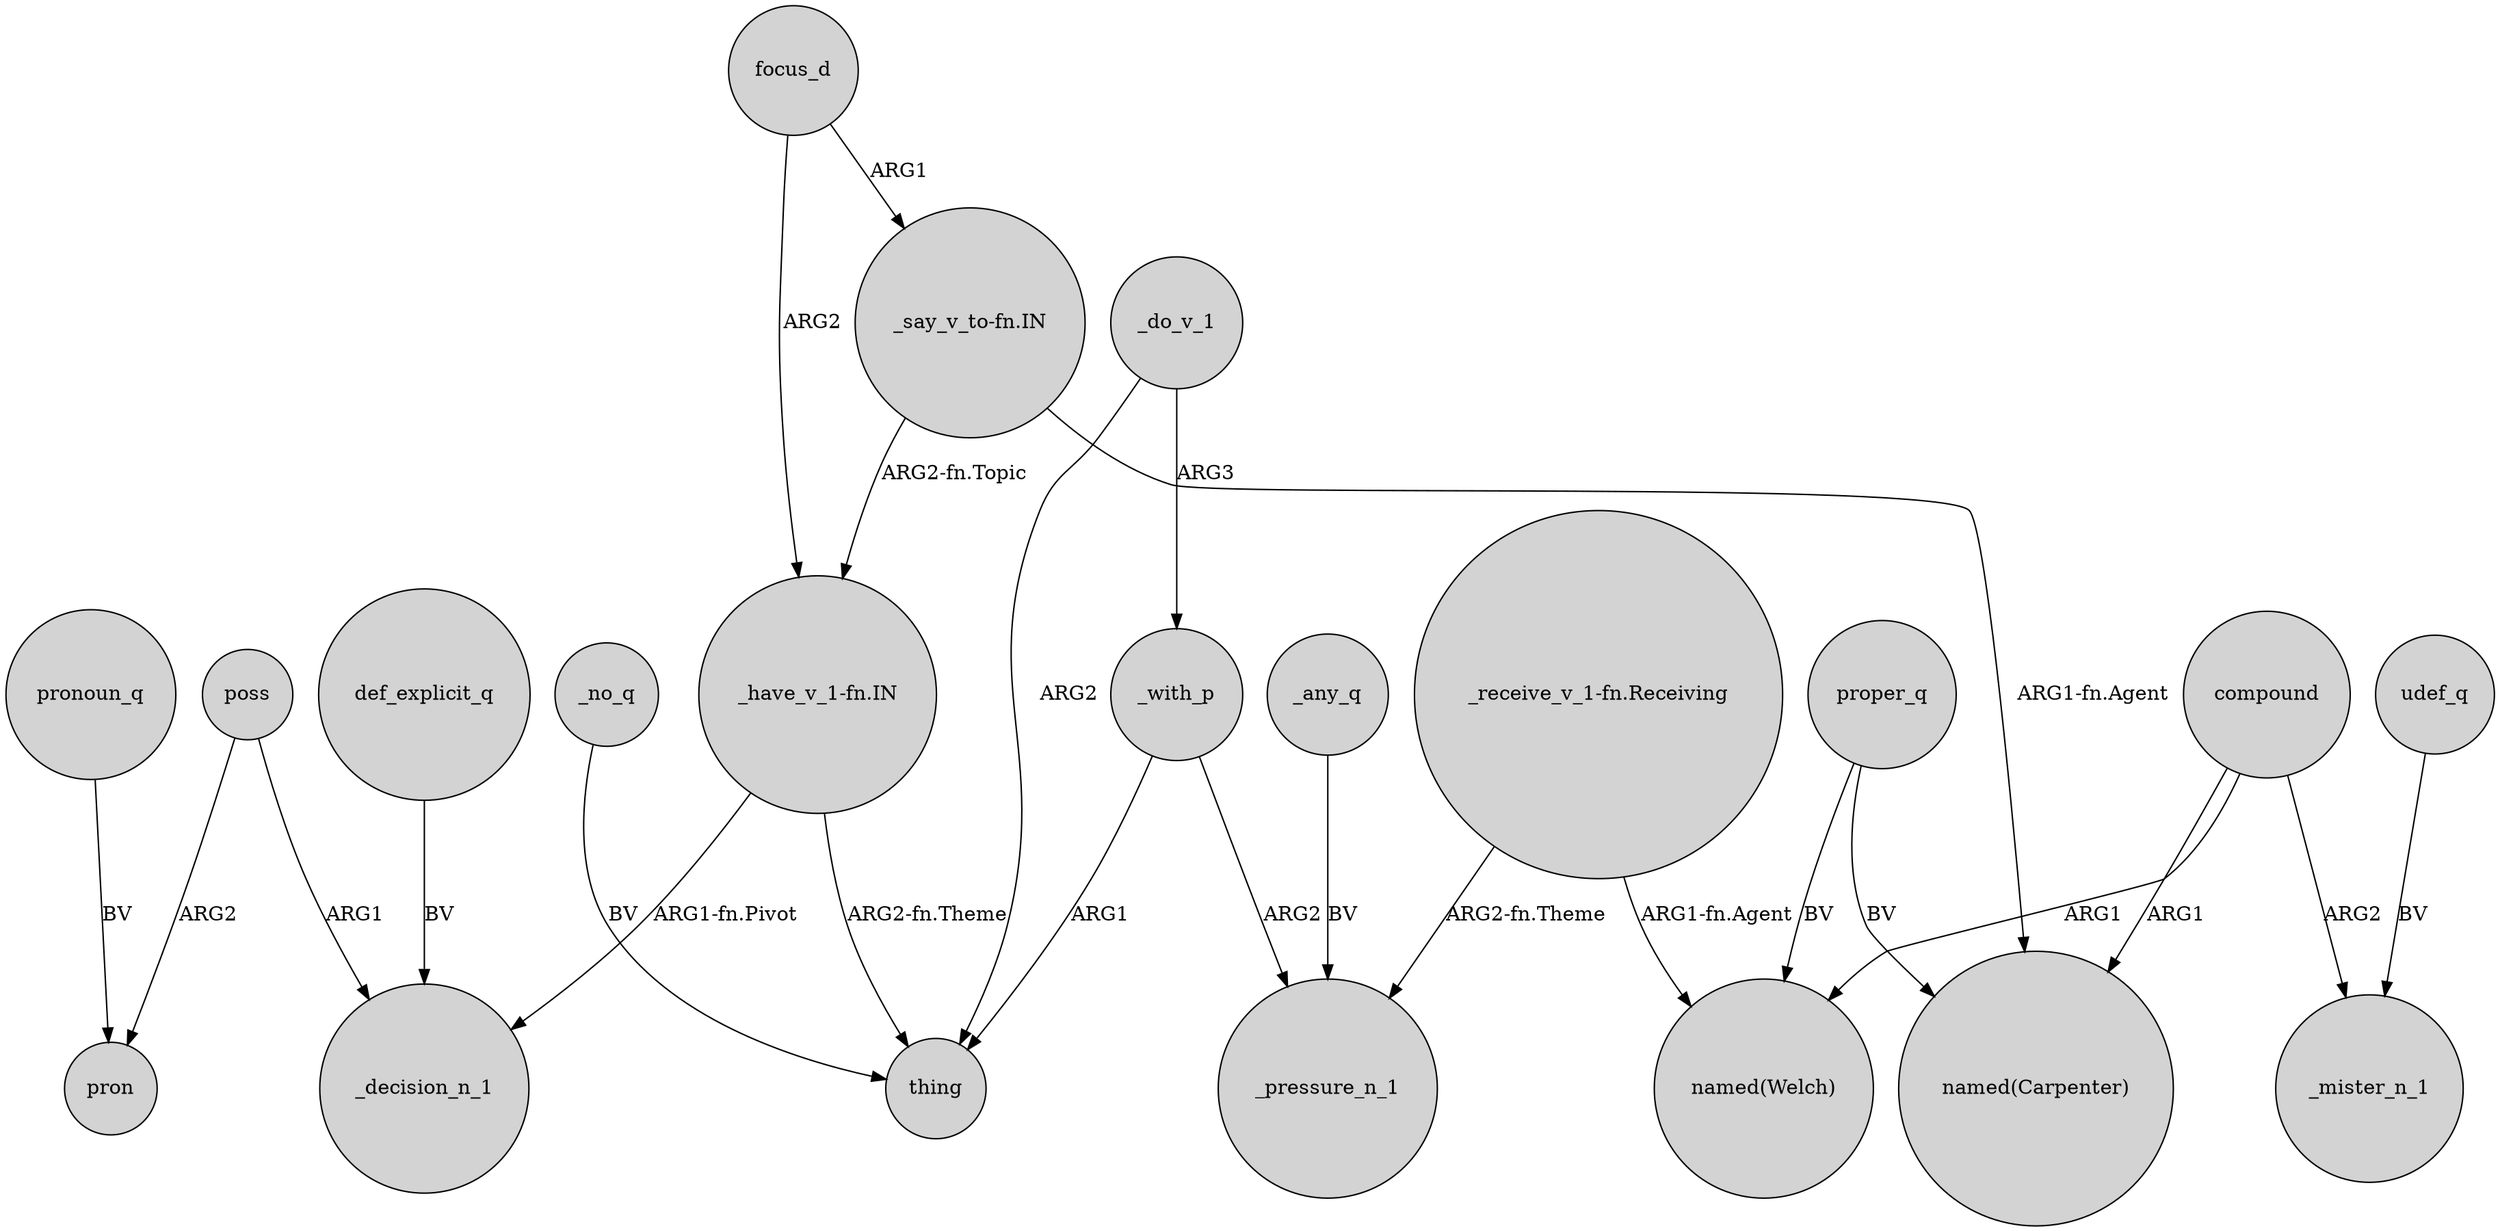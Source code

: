 digraph {
	node [shape=circle style=filled]
	poss -> pron [label=ARG2]
	_with_p -> _pressure_n_1 [label=ARG2]
	focus_d -> "_have_v_1-fn.IN" [label=ARG2]
	compound -> _mister_n_1 [label=ARG2]
	"_say_v_to-fn.IN" -> "named(Carpenter)" [label="ARG1-fn.Agent"]
	udef_q -> _mister_n_1 [label=BV]
	"_have_v_1-fn.IN" -> _decision_n_1 [label="ARG1-fn.Pivot"]
	compound -> "named(Welch)" [label=ARG1]
	_any_q -> _pressure_n_1 [label=BV]
	focus_d -> "_say_v_to-fn.IN" [label=ARG1]
	_do_v_1 -> _with_p [label=ARG3]
	"_receive_v_1-fn.Receiving" -> _pressure_n_1 [label="ARG2-fn.Theme"]
	pronoun_q -> pron [label=BV]
	compound -> "named(Carpenter)" [label=ARG1]
	_with_p -> thing [label=ARG1]
	poss -> _decision_n_1 [label=ARG1]
	def_explicit_q -> _decision_n_1 [label=BV]
	_no_q -> thing [label=BV]
	"_have_v_1-fn.IN" -> thing [label="ARG2-fn.Theme"]
	"_say_v_to-fn.IN" -> "_have_v_1-fn.IN" [label="ARG2-fn.Topic"]
	_do_v_1 -> thing [label=ARG2]
	proper_q -> "named(Carpenter)" [label=BV]
	proper_q -> "named(Welch)" [label=BV]
	"_receive_v_1-fn.Receiving" -> "named(Welch)" [label="ARG1-fn.Agent"]
}
